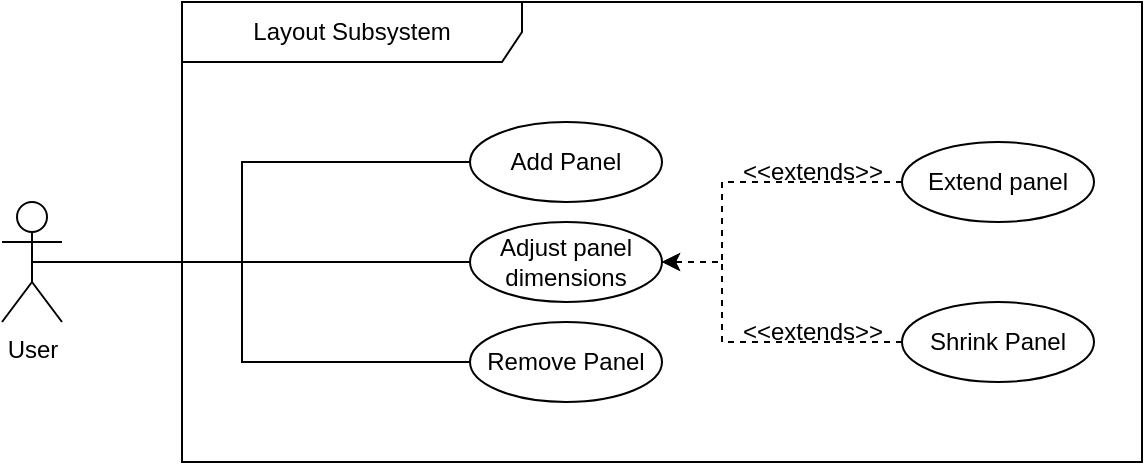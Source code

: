 <mxfile version="21.3.2" type="google">
  <diagram name="Page-1" id="dYuD5p2OIfLlrYVjpl7g">
    <mxGraphModel grid="1" page="1" gridSize="10" guides="1" tooltips="1" connect="1" arrows="1" fold="1" pageScale="1" pageWidth="827" pageHeight="1169" math="0" shadow="0">
      <root>
        <mxCell id="0" />
        <mxCell id="1" parent="0" />
        <mxCell id="nevp9mbM4JCHGkue86Kh-1" value="User" style="shape=umlActor;verticalLabelPosition=bottom;verticalAlign=top;html=1;" vertex="1" parent="1">
          <mxGeometry x="190" y="300" width="30" height="60" as="geometry" />
        </mxCell>
        <mxCell id="nevp9mbM4JCHGkue86Kh-2" value="Layout Subsystem" style="shape=umlFrame;whiteSpace=wrap;html=1;pointerEvents=0;width=170;height=30;" vertex="1" parent="1">
          <mxGeometry x="280" y="200" width="480" height="230" as="geometry" />
        </mxCell>
        <mxCell id="nevp9mbM4JCHGkue86Kh-3" style="edgeStyle=orthogonalEdgeStyle;rounded=0;orthogonalLoop=1;jettySize=auto;html=1;entryX=0.5;entryY=0.5;entryDx=0;entryDy=0;entryPerimeter=0;endArrow=none;endFill=0;" edge="1" parent="1" source="nevp9mbM4JCHGkue86Kh-4" target="nevp9mbM4JCHGkue86Kh-1">
          <mxGeometry relative="1" as="geometry">
            <Array as="points">
              <mxPoint x="310" y="280" />
              <mxPoint x="310" y="330" />
            </Array>
          </mxGeometry>
        </mxCell>
        <mxCell id="nevp9mbM4JCHGkue86Kh-4" value="Add Panel" style="ellipse;whiteSpace=wrap;html=1;" vertex="1" parent="1">
          <mxGeometry x="424" y="260" width="96" height="40" as="geometry" />
        </mxCell>
        <mxCell id="nevp9mbM4JCHGkue86Kh-5" style="edgeStyle=orthogonalEdgeStyle;rounded=0;orthogonalLoop=1;jettySize=auto;html=1;endArrow=none;endFill=0;" edge="1" parent="1" source="nevp9mbM4JCHGkue86Kh-6">
          <mxGeometry relative="1" as="geometry">
            <mxPoint x="210" y="330" as="targetPoint" />
          </mxGeometry>
        </mxCell>
        <mxCell id="nevp9mbM4JCHGkue86Kh-6" value="Adjust panel dimensions" style="ellipse;whiteSpace=wrap;html=1;" vertex="1" parent="1">
          <mxGeometry x="424" y="310" width="96" height="40" as="geometry" />
        </mxCell>
        <mxCell id="nevp9mbM4JCHGkue86Kh-7" style="edgeStyle=orthogonalEdgeStyle;rounded=0;orthogonalLoop=1;jettySize=auto;html=1;endArrow=none;endFill=0;entryX=0.5;entryY=0.5;entryDx=0;entryDy=0;entryPerimeter=0;" edge="1" parent="1" source="nevp9mbM4JCHGkue86Kh-8" target="nevp9mbM4JCHGkue86Kh-1">
          <mxGeometry relative="1" as="geometry">
            <mxPoint x="210" y="330" as="targetPoint" />
            <Array as="points">
              <mxPoint x="310" y="380" />
              <mxPoint x="310" y="330" />
            </Array>
          </mxGeometry>
        </mxCell>
        <mxCell id="nevp9mbM4JCHGkue86Kh-8" value="Remove Panel" style="ellipse;whiteSpace=wrap;html=1;" vertex="1" parent="1">
          <mxGeometry x="424" y="360" width="96" height="40" as="geometry" />
        </mxCell>
        <mxCell id="nevp9mbM4JCHGkue86Kh-13" style="edgeStyle=orthogonalEdgeStyle;rounded=0;orthogonalLoop=1;jettySize=auto;html=1;entryX=1;entryY=0.5;entryDx=0;entryDy=0;dashed=1;" edge="1" parent="1" source="nevp9mbM4JCHGkue86Kh-11" target="nevp9mbM4JCHGkue86Kh-6">
          <mxGeometry relative="1" as="geometry">
            <Array as="points">
              <mxPoint x="550" y="290" />
              <mxPoint x="550" y="330" />
            </Array>
          </mxGeometry>
        </mxCell>
        <mxCell id="nevp9mbM4JCHGkue86Kh-11" value="Extend panel" style="ellipse;whiteSpace=wrap;html=1;" vertex="1" parent="1">
          <mxGeometry x="640" y="270" width="96" height="40" as="geometry" />
        </mxCell>
        <mxCell id="nevp9mbM4JCHGkue86Kh-14" style="edgeStyle=orthogonalEdgeStyle;rounded=0;orthogonalLoop=1;jettySize=auto;html=1;dashed=1;" edge="1" parent="1" source="nevp9mbM4JCHGkue86Kh-12" target="nevp9mbM4JCHGkue86Kh-6">
          <mxGeometry relative="1" as="geometry">
            <Array as="points">
              <mxPoint x="550" y="370" />
              <mxPoint x="550" y="330" />
            </Array>
          </mxGeometry>
        </mxCell>
        <mxCell id="nevp9mbM4JCHGkue86Kh-12" value="Shrink Panel" style="ellipse;whiteSpace=wrap;html=1;" vertex="1" parent="1">
          <mxGeometry x="640" y="350" width="96" height="40" as="geometry" />
        </mxCell>
        <mxCell id="nevp9mbM4JCHGkue86Kh-15" value="&amp;lt;&amp;lt;extends&amp;gt;&amp;gt;" style="text;html=1;align=center;verticalAlign=middle;resizable=0;points=[];autosize=1;strokeColor=none;fillColor=none;" vertex="1" parent="1">
          <mxGeometry x="550" y="270" width="90" height="30" as="geometry" />
        </mxCell>
        <mxCell id="nevp9mbM4JCHGkue86Kh-16" value="&amp;lt;&amp;lt;extends&amp;gt;&amp;gt;" style="text;html=1;align=center;verticalAlign=middle;resizable=0;points=[];autosize=1;strokeColor=none;fillColor=none;" vertex="1" parent="1">
          <mxGeometry x="550" y="350" width="90" height="30" as="geometry" />
        </mxCell>
      </root>
    </mxGraphModel>
  </diagram>
</mxfile>

